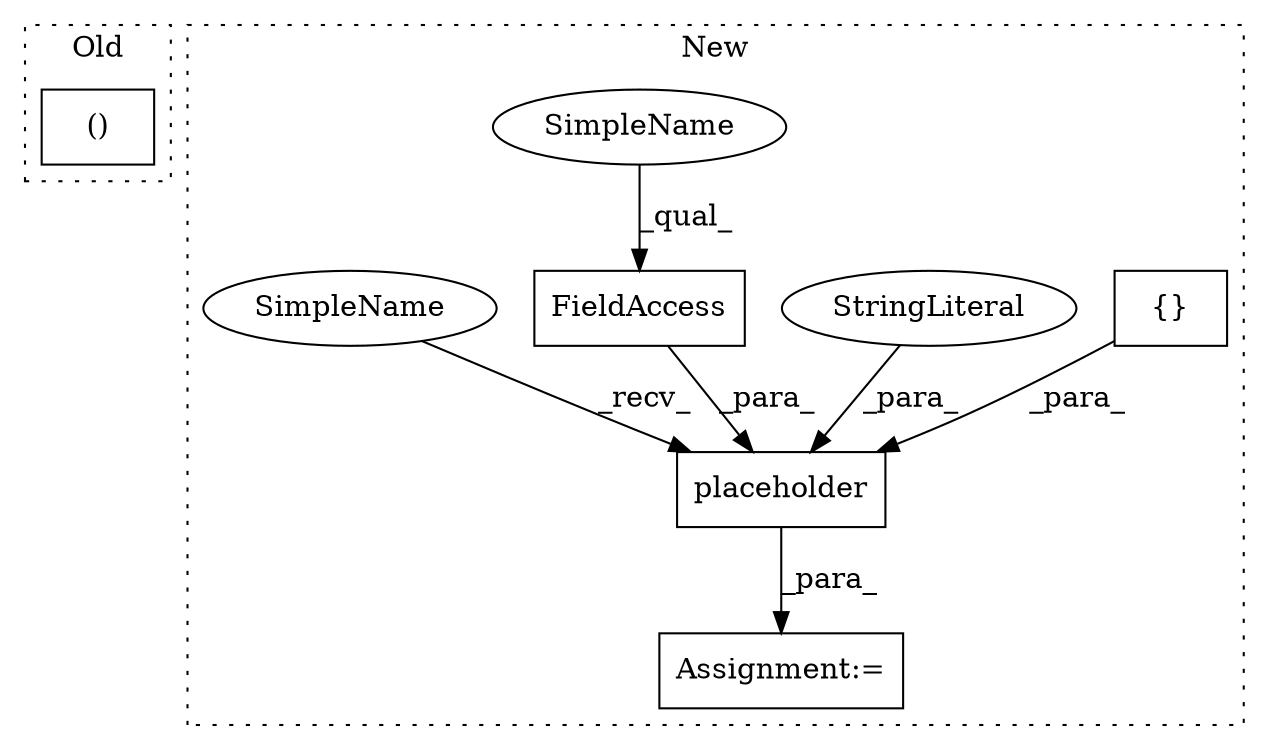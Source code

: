 digraph G {
subgraph cluster0 {
1 [label="()" a="106" s="2655" l="27" shape="box"];
label = "Old";
style="dotted";
}
subgraph cluster1 {
2 [label="placeholder" a="32" s="2043,2094" l="12,1" shape="box"];
3 [label="FieldAccess" a="22" s="2055" l="18" shape="box"];
4 [label="Assignment:=" a="7" s="2428" l="2" shape="box"];
5 [label="{}" a="4" s="2083,2085" l="1,1" shape="box"];
6 [label="StringLiteral" a="45" s="2087" l="7" shape="ellipse"];
7 [label="SimpleName" a="42" s="2055" l="10" shape="ellipse"];
8 [label="SimpleName" a="42" s="2032" l="10" shape="ellipse"];
label = "New";
style="dotted";
}
2 -> 4 [label="_para_"];
3 -> 2 [label="_para_"];
5 -> 2 [label="_para_"];
6 -> 2 [label="_para_"];
7 -> 3 [label="_qual_"];
8 -> 2 [label="_recv_"];
}